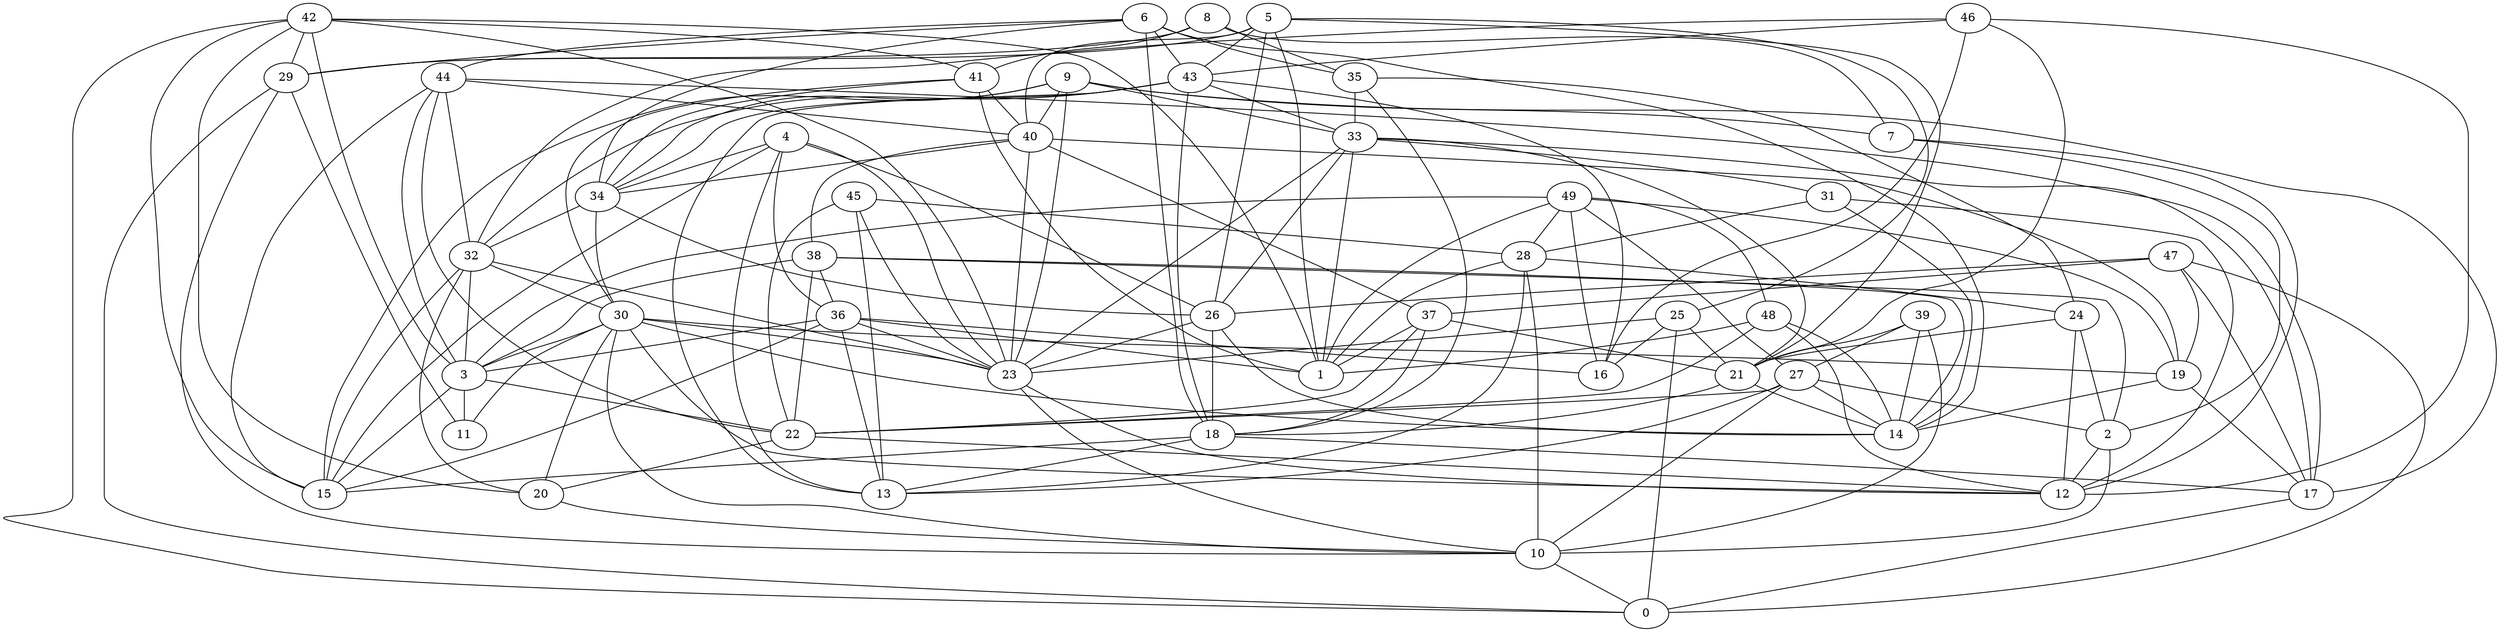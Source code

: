 digraph GG_graph {

subgraph G_graph {
edge [color = black]
"31" -> "12" [dir = none]
"48" -> "22" [dir = none]
"48" -> "12" [dir = none]
"48" -> "1" [dir = none]
"4" -> "15" [dir = none]
"4" -> "23" [dir = none]
"4" -> "13" [dir = none]
"4" -> "34" [dir = none]
"45" -> "28" [dir = none]
"45" -> "23" [dir = none]
"45" -> "13" [dir = none]
"6" -> "43" [dir = none]
"6" -> "29" [dir = none]
"6" -> "14" [dir = none]
"30" -> "23" [dir = none]
"30" -> "14" [dir = none]
"30" -> "20" [dir = none]
"30" -> "12" [dir = none]
"30" -> "11" [dir = none]
"49" -> "19" [dir = none]
"49" -> "1" [dir = none]
"42" -> "20" [dir = none]
"42" -> "1" [dir = none]
"42" -> "15" [dir = none]
"42" -> "0" [dir = none]
"42" -> "23" [dir = none]
"24" -> "21" [dir = none]
"24" -> "2" [dir = none]
"25" -> "23" [dir = none]
"25" -> "21" [dir = none]
"44" -> "40" [dir = none]
"44" -> "32" [dir = none]
"44" -> "3" [dir = none]
"44" -> "17" [dir = none]
"8" -> "41" [dir = none]
"8" -> "7" [dir = none]
"8" -> "29" [dir = none]
"38" -> "14" [dir = none]
"38" -> "22" [dir = none]
"33" -> "1" [dir = none]
"33" -> "23" [dir = none]
"33" -> "21" [dir = none]
"33" -> "31" [dir = none]
"39" -> "21" [dir = none]
"39" -> "14" [dir = none]
"39" -> "10" [dir = none]
"29" -> "11" [dir = none]
"29" -> "10" [dir = none]
"9" -> "40" [dir = none]
"9" -> "33" [dir = none]
"9" -> "7" [dir = none]
"40" -> "38" [dir = none]
"40" -> "34" [dir = none]
"40" -> "37" [dir = none]
"40" -> "23" [dir = none]
"22" -> "20" [dir = none]
"10" -> "0" [dir = none]
"7" -> "2" [dir = none]
"7" -> "12" [dir = none]
"41" -> "34" [dir = none]
"28" -> "24" [dir = none]
"28" -> "13" [dir = none]
"46" -> "21" [dir = none]
"46" -> "32" [dir = none]
"43" -> "16" [dir = none]
"43" -> "13" [dir = none]
"36" -> "15" [dir = none]
"36" -> "1" [dir = none]
"36" -> "13" [dir = none]
"36" -> "16" [dir = none]
"37" -> "21" [dir = none]
"37" -> "1" [dir = none]
"37" -> "18" [dir = none]
"27" -> "13" [dir = none]
"27" -> "10" [dir = none]
"27" -> "14" [dir = none]
"35" -> "33" [dir = none]
"35" -> "18" [dir = none]
"47" -> "17" [dir = none]
"47" -> "19" [dir = none]
"47" -> "37" [dir = none]
"47" -> "0" [dir = none]
"19" -> "14" [dir = none]
"34" -> "26" [dir = none]
"26" -> "18" [dir = none]
"26" -> "14" [dir = none]
"32" -> "3" [dir = none]
"32" -> "30" [dir = none]
"32" -> "20" [dir = none]
"32" -> "15" [dir = none]
"23" -> "10" [dir = none]
"23" -> "12" [dir = none]
"21" -> "14" [dir = none]
"21" -> "18" [dir = none]
"5" -> "43" [dir = none]
"5" -> "21" [dir = none]
"5" -> "29" [dir = none]
"5" -> "40" [dir = none]
"3" -> "15" [dir = none]
"41" -> "1" [dir = none]
"29" -> "0" [dir = none]
"28" -> "10" [dir = none]
"49" -> "27" [dir = none]
"26" -> "23" [dir = none]
"19" -> "17" [dir = none]
"43" -> "33" [dir = none]
"2" -> "12" [dir = none]
"25" -> "0" [dir = none]
"27" -> "22" [dir = none]
"33" -> "26" [dir = none]
"48" -> "14" [dir = none]
"27" -> "2" [dir = none]
"6" -> "44" [dir = none]
"24" -> "12" [dir = none]
"18" -> "15" [dir = none]
"46" -> "12" [dir = none]
"9" -> "15" [dir = none]
"30" -> "3" [dir = none]
"31" -> "28" [dir = none]
"39" -> "27" [dir = none]
"49" -> "3" [dir = none]
"43" -> "32" [dir = none]
"49" -> "16" [dir = none]
"4" -> "26" [dir = none]
"18" -> "13" [dir = none]
"25" -> "16" [dir = none]
"18" -> "17" [dir = none]
"36" -> "3" [dir = none]
"32" -> "23" [dir = none]
"6" -> "34" [dir = none]
"22" -> "12" [dir = none]
"41" -> "40" [dir = none]
"30" -> "10" [dir = none]
"45" -> "22" [dir = none]
"46" -> "43" [dir = none]
"5" -> "26" [dir = none]
"49" -> "28" [dir = none]
"43" -> "34" [dir = none]
"40" -> "19" [dir = none]
"49" -> "48" [dir = none]
"4" -> "36" [dir = none]
"9" -> "23" [dir = none]
"42" -> "29" [dir = none]
"46" -> "16" [dir = none]
"9" -> "17" [dir = none]
"36" -> "23" [dir = none]
"17" -> "0" [dir = none]
"3" -> "22" [dir = none]
"42" -> "41" [dir = none]
"44" -> "15" [dir = none]
"2" -> "10" [dir = none]
"3" -> "11" [dir = none]
"30" -> "19" [dir = none]
"6" -> "18" [dir = none]
"44" -> "22" [dir = none]
"42" -> "3" [dir = none]
"38" -> "2" [dir = none]
"43" -> "18" [dir = none]
"41" -> "30" [dir = none]
"6" -> "35" [dir = none]
"20" -> "10" [dir = none]
"31" -> "14" [dir = none]
"38" -> "36" [dir = none]
"9" -> "34" [dir = none]
"34" -> "32" [dir = none]
"5" -> "1" [dir = none]
"47" -> "26" [dir = none]
"8" -> "35" [dir = none]
"33" -> "17" [dir = none]
"28" -> "1" [dir = none]
"5" -> "25" [dir = none]
"34" -> "30" [dir = none]
"38" -> "3" [dir = none]
"35" -> "24" [dir = none]
"37" -> "22" [dir = none]
}

}
